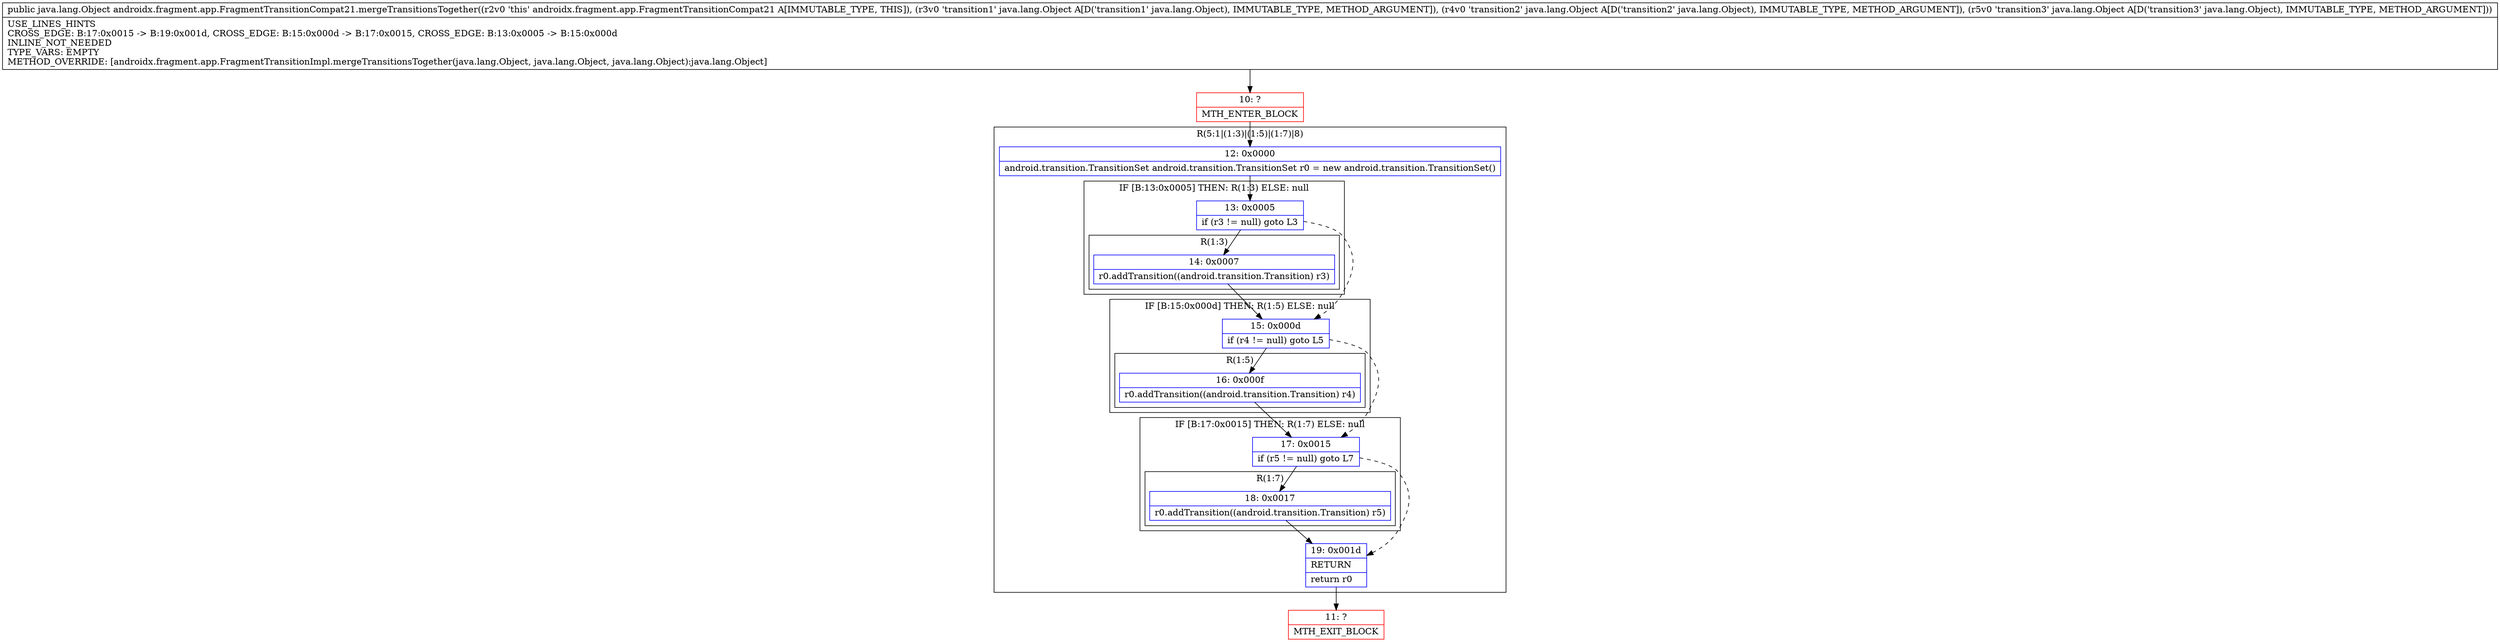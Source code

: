 digraph "CFG forandroidx.fragment.app.FragmentTransitionCompat21.mergeTransitionsTogether(Ljava\/lang\/Object;Ljava\/lang\/Object;Ljava\/lang\/Object;)Ljava\/lang\/Object;" {
subgraph cluster_Region_722293223 {
label = "R(5:1|(1:3)|(1:5)|(1:7)|8)";
node [shape=record,color=blue];
Node_12 [shape=record,label="{12\:\ 0x0000|android.transition.TransitionSet android.transition.TransitionSet r0 = new android.transition.TransitionSet()\l}"];
subgraph cluster_IfRegion_194915434 {
label = "IF [B:13:0x0005] THEN: R(1:3) ELSE: null";
node [shape=record,color=blue];
Node_13 [shape=record,label="{13\:\ 0x0005|if (r3 != null) goto L3\l}"];
subgraph cluster_Region_805269544 {
label = "R(1:3)";
node [shape=record,color=blue];
Node_14 [shape=record,label="{14\:\ 0x0007|r0.addTransition((android.transition.Transition) r3)\l}"];
}
}
subgraph cluster_IfRegion_2092731897 {
label = "IF [B:15:0x000d] THEN: R(1:5) ELSE: null";
node [shape=record,color=blue];
Node_15 [shape=record,label="{15\:\ 0x000d|if (r4 != null) goto L5\l}"];
subgraph cluster_Region_116916621 {
label = "R(1:5)";
node [shape=record,color=blue];
Node_16 [shape=record,label="{16\:\ 0x000f|r0.addTransition((android.transition.Transition) r4)\l}"];
}
}
subgraph cluster_IfRegion_305073644 {
label = "IF [B:17:0x0015] THEN: R(1:7) ELSE: null";
node [shape=record,color=blue];
Node_17 [shape=record,label="{17\:\ 0x0015|if (r5 != null) goto L7\l}"];
subgraph cluster_Region_984946102 {
label = "R(1:7)";
node [shape=record,color=blue];
Node_18 [shape=record,label="{18\:\ 0x0017|r0.addTransition((android.transition.Transition) r5)\l}"];
}
}
Node_19 [shape=record,label="{19\:\ 0x001d|RETURN\l|return r0\l}"];
}
Node_10 [shape=record,color=red,label="{10\:\ ?|MTH_ENTER_BLOCK\l}"];
Node_11 [shape=record,color=red,label="{11\:\ ?|MTH_EXIT_BLOCK\l}"];
MethodNode[shape=record,label="{public java.lang.Object androidx.fragment.app.FragmentTransitionCompat21.mergeTransitionsTogether((r2v0 'this' androidx.fragment.app.FragmentTransitionCompat21 A[IMMUTABLE_TYPE, THIS]), (r3v0 'transition1' java.lang.Object A[D('transition1' java.lang.Object), IMMUTABLE_TYPE, METHOD_ARGUMENT]), (r4v0 'transition2' java.lang.Object A[D('transition2' java.lang.Object), IMMUTABLE_TYPE, METHOD_ARGUMENT]), (r5v0 'transition3' java.lang.Object A[D('transition3' java.lang.Object), IMMUTABLE_TYPE, METHOD_ARGUMENT]))  | USE_LINES_HINTS\lCROSS_EDGE: B:17:0x0015 \-\> B:19:0x001d, CROSS_EDGE: B:15:0x000d \-\> B:17:0x0015, CROSS_EDGE: B:13:0x0005 \-\> B:15:0x000d\lINLINE_NOT_NEEDED\lTYPE_VARS: EMPTY\lMETHOD_OVERRIDE: [androidx.fragment.app.FragmentTransitionImpl.mergeTransitionsTogether(java.lang.Object, java.lang.Object, java.lang.Object):java.lang.Object]\l}"];
MethodNode -> Node_10;Node_12 -> Node_13;
Node_13 -> Node_14;
Node_13 -> Node_15[style=dashed];
Node_14 -> Node_15;
Node_15 -> Node_16;
Node_15 -> Node_17[style=dashed];
Node_16 -> Node_17;
Node_17 -> Node_18;
Node_17 -> Node_19[style=dashed];
Node_18 -> Node_19;
Node_19 -> Node_11;
Node_10 -> Node_12;
}

